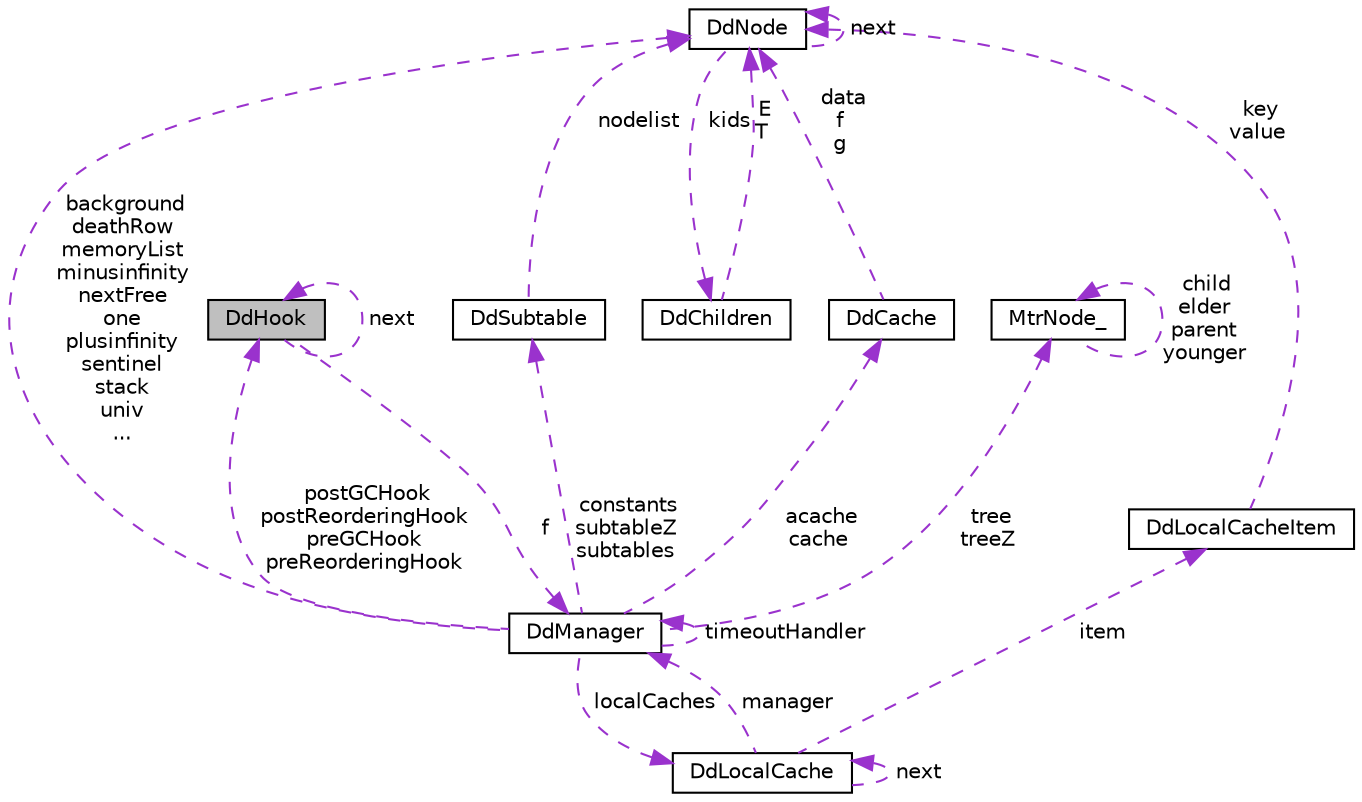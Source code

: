 digraph "DdHook"
{
 // LATEX_PDF_SIZE
  edge [fontname="Helvetica",fontsize="10",labelfontname="Helvetica",labelfontsize="10"];
  node [fontname="Helvetica",fontsize="10",shape=record];
  Node1 [label="DdHook",height=0.2,width=0.4,color="black", fillcolor="grey75", style="filled", fontcolor="black",tooltip="CUDD hook."];
  Node2 -> Node1 [dir="back",color="darkorchid3",fontsize="10",style="dashed",label=" f" ,fontname="Helvetica"];
  Node2 [label="DdManager",height=0.2,width=0.4,color="black", fillcolor="white", style="filled",URL="$structDdManager.html",tooltip="Specialized DD symbol table."];
  Node2 -> Node2 [dir="back",color="darkorchid3",fontsize="10",style="dashed",label=" timeoutHandler" ,fontname="Helvetica"];
  Node3 -> Node2 [dir="back",color="darkorchid3",fontsize="10",style="dashed",label=" localCaches" ,fontname="Helvetica"];
  Node3 [label="DdLocalCache",height=0.2,width=0.4,color="black", fillcolor="white", style="filled",URL="$structDdLocalCache.html",tooltip="Local cache."];
  Node3 -> Node3 [dir="back",color="darkorchid3",fontsize="10",style="dashed",label=" next" ,fontname="Helvetica"];
  Node2 -> Node3 [dir="back",color="darkorchid3",fontsize="10",style="dashed",label=" manager" ,fontname="Helvetica"];
  Node4 -> Node3 [dir="back",color="darkorchid3",fontsize="10",style="dashed",label=" item" ,fontname="Helvetica"];
  Node4 [label="DdLocalCacheItem",height=0.2,width=0.4,color="black", fillcolor="white", style="filled",URL="$structDdLocalCacheItem.html",tooltip="Generic local cache item."];
  Node5 -> Node4 [dir="back",color="darkorchid3",fontsize="10",style="dashed",label=" key\nvalue" ,fontname="Helvetica"];
  Node5 [label="DdNode",height=0.2,width=0.4,color="black", fillcolor="white", style="filled",URL="$structDdNode.html",tooltip="Decision diagram node."];
  Node6 -> Node5 [dir="back",color="darkorchid3",fontsize="10",style="dashed",label=" kids" ,fontname="Helvetica"];
  Node6 [label="DdChildren",height=0.2,width=0.4,color="black", fillcolor="white", style="filled",URL="$structDdChildren.html",tooltip="The two children of a non-terminal node."];
  Node5 -> Node6 [dir="back",color="darkorchid3",fontsize="10",style="dashed",label=" E\nT" ,fontname="Helvetica"];
  Node5 -> Node5 [dir="back",color="darkorchid3",fontsize="10",style="dashed",label=" next" ,fontname="Helvetica"];
  Node7 -> Node2 [dir="back",color="darkorchid3",fontsize="10",style="dashed",label=" constants\nsubtableZ\nsubtables" ,fontname="Helvetica"];
  Node7 [label="DdSubtable",height=0.2,width=0.4,color="black", fillcolor="white", style="filled",URL="$structDdSubtable.html",tooltip="Subtable for one index."];
  Node5 -> Node7 [dir="back",color="darkorchid3",fontsize="10",style="dashed",label=" nodelist" ,fontname="Helvetica"];
  Node8 -> Node2 [dir="back",color="darkorchid3",fontsize="10",style="dashed",label=" tree\ntreeZ" ,fontname="Helvetica"];
  Node8 [label="MtrNode_",height=0.2,width=0.4,color="black", fillcolor="white", style="filled",URL="$structMtrNode__.html",tooltip="multi-way tree node."];
  Node8 -> Node8 [dir="back",color="darkorchid3",fontsize="10",style="dashed",label=" child\nelder\nparent\nyounger" ,fontname="Helvetica"];
  Node9 -> Node2 [dir="back",color="darkorchid3",fontsize="10",style="dashed",label=" acache\ncache" ,fontname="Helvetica"];
  Node9 [label="DdCache",height=0.2,width=0.4,color="black", fillcolor="white", style="filled",URL="$structDdCache.html",tooltip="Computed table."];
  Node5 -> Node9 [dir="back",color="darkorchid3",fontsize="10",style="dashed",label=" data\nf\ng" ,fontname="Helvetica"];
  Node5 -> Node2 [dir="back",color="darkorchid3",fontsize="10",style="dashed",label=" background\ndeathRow\nmemoryList\nminusinfinity\nnextFree\none\nplusinfinity\nsentinel\nstack\nuniv\n..." ,fontname="Helvetica"];
  Node1 -> Node2 [dir="back",color="darkorchid3",fontsize="10",style="dashed",label=" postGCHook\npostReorderingHook\npreGCHook\npreReorderingHook" ,fontname="Helvetica"];
  Node1 -> Node1 [dir="back",color="darkorchid3",fontsize="10",style="dashed",label=" next" ,fontname="Helvetica"];
}
